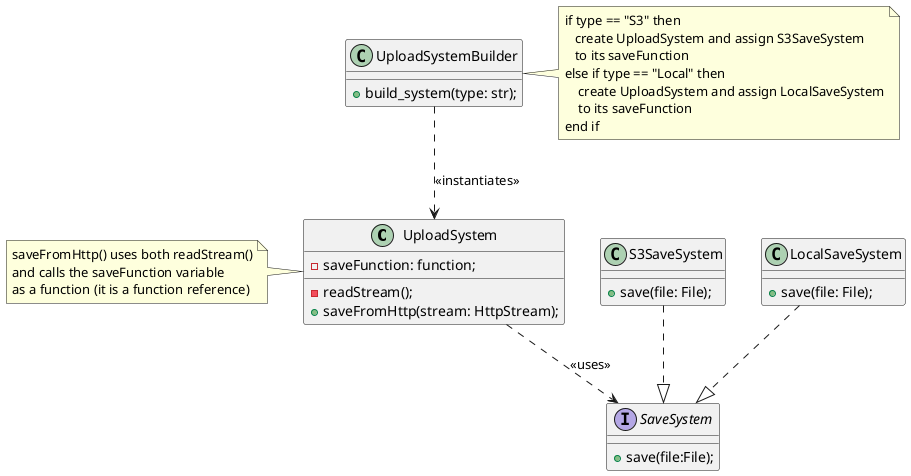 @startuml
class UploadSystem{
    -readStream();
    -saveFunction: function;
    +saveFromHttp(stream: HttpStream);
}

note left of UploadSystem
    saveFromHttp() uses both readStream()
    and calls the saveFunction variable
    as a function (it is a function reference)
end note

interface SaveSystem{
    +save(file:File);
}

class S3SaveSystem{
    +save(file: File);
}

class LocalSaveSystem{
    +save(file: File);
}

class UploadSystemBuilder{
    + build_system(type: str);
}

note right of UploadSystemBuilder
    if type == "S3" then
       create UploadSystem and assign S3SaveSystem
       to its saveFunction
    else if type == "Local" then
        create UploadSystem and assign LocalSaveSystem
        to its saveFunction
    end if
end note

S3SaveSystem ..|> SaveSystem
LocalSaveSystem ..|> SaveSystem
UploadSystem ..> SaveSystem: <<uses>>
UploadSystemBuilder ..> UploadSystem: <<instantiates>>
@enduml
